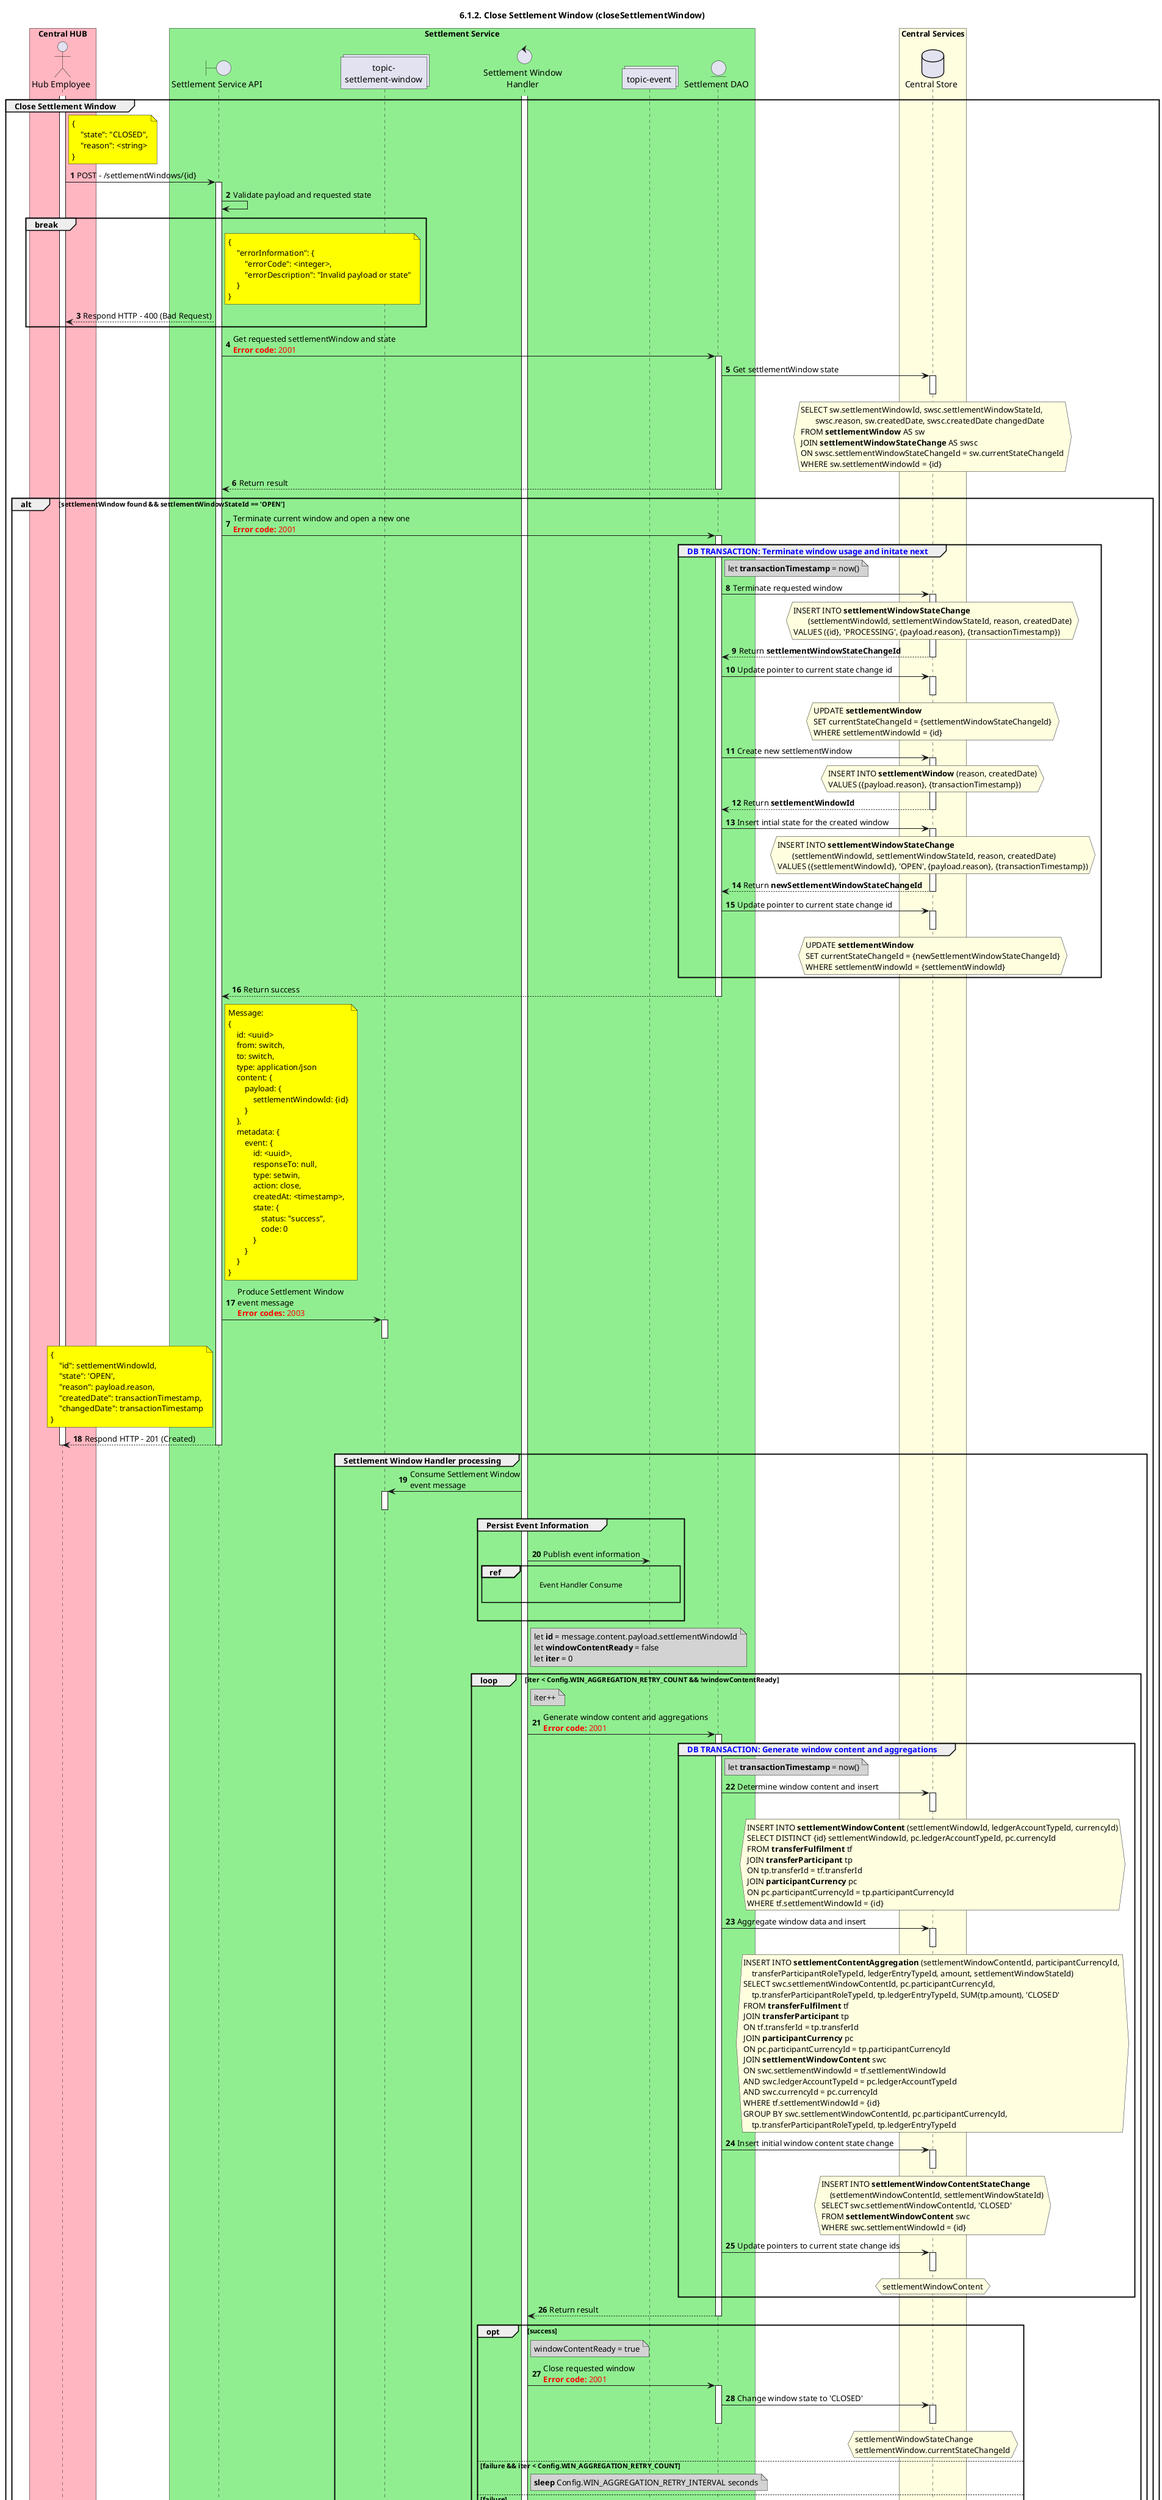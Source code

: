 /'*****
 License
 --------------
 Copyright © 2017 Bill & Melinda Gates Foundation
 The Mojaloop files are made available by the Bill & Melinda Gates Foundation under the Apache License, Version 2.0 (the "License") and you may not use these files except in compliance with the License. You may obtain a copy of the License at
 http://www.apache.org/licenses/LICENSE-2.0
 Unless required by applicable law or agreed to in writing, the Mojaloop files are distributed on an "AS IS" BASIS, WITHOUT WARRANTIES OR CONDITIONS OF ANY KIND, either express or implied. See the License for the specific language governing permissions and limitations under the License.
 Contributors
 --------------
 This is the official list of the Mojaloop project contributors for this file.
 Names of the original copyright holders (individuals or organizations)
 should be listed with a '*' in the first column. People who have
 contributed from an organization can be listed under the organization
 that actually holds the copyright for their contributions (see the
 Gates Foundation organization for an example). Those individuals should have
 their names indented and be marked with a '-'. Email address can be added
 optionally within square brackets <email>.
 * Gates Foundation
 - Name Surname <name.surname@gatesfoundation.com>

 * ModusBox
 - Georgi Georgiev <georgi.georgiev@modusbox.com>
 --------------
 ******'/

@startuml
' declate title
title 6.1.2. Close Settlement Window (closeSettlementWindow)

autonumber 

' declare actors
actor "Hub Employee" as OPERATOR
boundary "Settlement Service API" as SSAPI
collections "topic-\nsettlement-window" as TOPIC_SET_WIN
control "Settlement Window\nHandler" as SET_WIN_HANDLER
collections "topic-event" as TOPIC_EVENT
entity "Settlement DAO" as SETTLE_DAO
database "Central Store" as DB

box "Central HUB" #lightpink
    participant OPERATOR
end box

box "Settlement Service" #lightgreen
    participant SSAPI
    participant TOPIC_SET_WIN
    participant SET_WIN_HANDLER
    participant TOPIC_EVENT
    participant SETTLE_DAO
end box

box "Central Services" #lightyellow
    participant DB
end box

' start flow
group Close Settlement Window
    activate OPERATOR
    activate SET_WIN_HANDLER
    note right of OPERATOR #yellow
        {
            "state": "CLOSED",
            "reason": <string>
        }
    end note

    OPERATOR -> SSAPI: POST - /settlementWindows/{id}
    activate SSAPI
    SSAPI -> SSAPI: Validate payload and requested state
    break
        note right of SSAPI #yellow
            {
                "errorInformation": {
                    "errorCode": <integer>,
                    "errorDescription": "Invalid payload or state"
                }
            }
        end note
        OPERATOR <-- SSAPI: Respond HTTP - 400 (Bad Request)
    end
    SSAPI -> SETTLE_DAO: Get requested settlementWindow and state\n<color #FF0000><b>Error code:</b> 2001</color>
    activate SETTLE_DAO
    SETTLE_DAO -> DB: Get settlementWindow state
    activate DB
    hnote over DB #lightyellow
        SELECT sw.settlementWindowId, swsc.settlementWindowStateId, 
               swsc.reason, sw.createdDate, swsc.createdDate changedDate
        FROM **settlementWindow** AS sw
        JOIN **settlementWindowStateChange** AS swsc
        ON swsc.settlementWindowStateChangeId = sw.currentStateChangeId
        WHERE sw.settlementWindowId = {id}
    end hnote
    deactivate DB
    SETTLE_DAO --> SSAPI: Return result
    deactivate SETTLE_DAO

    alt settlementWindow found && settlementWindowStateId == 'OPEN'
        SSAPI -> SETTLE_DAO: Terminate current window and open a new one\n<color #FF0000><b>Error code:</b> 2001</color>
        activate SETTLE_DAO
        group <color #blue>DB TRANSACTION: Terminate window usage and initate next</color>
            note right of SETTLE_DAO #lightgray
                let **transactionTimestamp** = now()
            end note

            SETTLE_DAO -> DB: Terminate requested window
            activate DB
            hnote over DB #lightyellow
                INSERT INTO **settlementWindowStateChange**
                       (settlementWindowId, settlementWindowStateId, reason, createdDate)
                VALUES ({id}, 'PROCESSING', {payload.reason}, {transactionTimestamp})
            end hnote
            SETTLE_DAO <-- DB: Return **settlementWindowStateChangeId**
            deactivate DB

            SETTLE_DAO -> DB: Update pointer to current state change id
            activate DB
            hnote over DB #lightyellow
                UPDATE **settlementWindow**
                SET currentStateChangeId = {settlementWindowStateChangeId}
                WHERE settlementWindowId = {id}
            end hnote
            deactivate DB

            SETTLE_DAO -> DB: Create new settlementWindow
            activate DB
            hnote over DB #lightyellow
                INSERT INTO **settlementWindow** (reason, createdDate)
                VALUES ({payload.reason}, {transactionTimestamp})
            end note
            SETTLE_DAO <-- DB: Return **settlementWindowId**
            deactivate DB

            SETTLE_DAO -> DB: Insert intial state for the created window
            activate DB
            hnote over DB #lightyellow
                INSERT INTO **settlementWindowStateChange**
                       (settlementWindowId, settlementWindowStateId, reason, createdDate)
                VALUES ({settlementWindowId}, 'OPEN', {payload.reason}, {transactionTimestamp})
            end note
            SETTLE_DAO <-- DB: Return **newSettlementWindowStateChangeId**
            deactivate DB

            SETTLE_DAO -> DB: Update pointer to current state change id
            activate DB
            hnote over DB #lightyellow
                UPDATE **settlementWindow**
                SET currentStateChangeId = {newSettlementWindowStateChangeId}
                WHERE settlementWindowId = {settlementWindowId}
            end hnote
            deactivate DB
        end
        SSAPI <-- SETTLE_DAO: Return success
        deactivate SETTLE_DAO

        note right of SSAPI #yellow
            Message:
            {
                id: <uuid>
                from: switch,
                to: switch,
                type: application/json
                content: {
                    payload: {
                        settlementWindowId: {id}
                    }
                },
                metadata: {
                    event: {
                        id: <uuid>,
                        responseTo: null,
                        type: setwin,
                        action: close,
                        createdAt: <timestamp>,
                        state: {
                            status: "success",
                            code: 0
                        }
                    }
                }
            }
        end note
        SSAPI -> TOPIC_SET_WIN: Produce Settlement Window\nevent message\n<color #FF0000><b>Error codes:</b> 2003</color>
        activate TOPIC_SET_WIN
        deactivate TOPIC_SET_WIN
        
        note left of SSAPI #yellow
            {
                "id": settlementWindowId,
                "state": 'OPEN',
                "reason": payload.reason,
                "createdDate": transactionTimestamp,
                "changedDate": transactionTimestamp
            }
        end note
        OPERATOR <-- SSAPI: Respond HTTP - 201 (Created)
        deactivate SSAPI
        deactivate OPERATOR

        group Settlement Window Handler processing
            TOPIC_SET_WIN <- SET_WIN_HANDLER: Consume Settlement Window\nevent message
            activate TOPIC_SET_WIN
            deactivate TOPIC_SET_WIN
    
            group Persist Event Information
                |||
                SET_WIN_HANDLER -> TOPIC_EVENT: Publish event information
                ref over SET_WIN_HANDLER, TOPIC_EVENT:  Event Handler Consume\n
                |||
            end
            note right of SET_WIN_HANDLER #lightgray
                let **id** = message.content.payload.settlementWindowId
                let **windowContentReady** = false
                let **iter** = 0
            end note

            loop iter < Config.WIN_AGGREGATION_RETRY_COUNT && !windowContentReady
                note right of SET_WIN_HANDLER #lightgray
                    iter++
                end note

                SET_WIN_HANDLER -> SETTLE_DAO: Generate window content and aggregations\n<color #FF0000><b>Error code:</b> 2001</color>
                activate SETTLE_DAO
                group <color #blue>DB TRANSACTION: Generate window content and aggregations</color>
                    note right of SETTLE_DAO #lightgray
                        let **transactionTimestamp** = now()
                    end note

                    SETTLE_DAO -> DB: Determine window content and insert
                    activate DB
                    hnote over DB #lightyellow
                        INSERT INTO **settlementWindowContent** (settlementWindowId, ledgerAccountTypeId, currencyId)
                        SELECT DISTINCT {id} settlementWindowId, pc.ledgerAccountTypeId, pc.currencyId
                        FROM **transferFulfilment** tf
                        JOIN **transferParticipant** tp
                        ON tp.transferId = tf.transferId
                        JOIN **participantCurrency** pc
                        ON pc.participantCurrencyId = tp.participantCurrencyId
                        WHERE tf.settlementWindowId = {id}
                    end hnote
                    deactivate DB

                    SETTLE_DAO -> DB: Aggregate window data and insert
                    activate DB
                    hnote over DB #lightyellow
                        INSERT INTO **settlementContentAggregation** (settlementWindowContentId, participantCurrencyId, 
                            transferParticipantRoleTypeId, ledgerEntryTypeId, amount, settlementWindowStateId)
                        SELECT swc.settlementWindowContentId, pc.participantCurrencyId,
                            tp.transferParticipantRoleTypeId, tp.ledgerEntryTypeId, SUM(tp.amount), 'CLOSED'
                        FROM **transferFulfilment** tf
                        JOIN **transferParticipant** tp
                        ON tf.transferId = tp.transferId
                        JOIN **participantCurrency** pc
                        ON pc.participantCurrencyId = tp.participantCurrencyId
                        JOIN **settlementWindowContent** swc
                        ON swc.settlementWindowId = tf.settlementWindowId
                        AND swc.ledgerAccountTypeId = pc.ledgerAccountTypeId
                        AND swc.currencyId = pc.currencyId
                        WHERE tf.settlementWindowId = {id}
                        GROUP BY swc.settlementWindowContentId, pc.participantCurrencyId, 
                            tp.transferParticipantRoleTypeId, tp.ledgerEntryTypeId
                    end hnote
                    deactivate DB

                    SETTLE_DAO -> DB: Insert initial window content state change
                    activate DB
                    hnote over DB #lightyellow
                        INSERT INTO **settlementWindowContentStateChange**
                            (settlementWindowContentId, settlementWindowStateId)
                        SELECT swc.settlementWindowContentId, 'CLOSED'
                        FROM **settlementWindowContent** swc
                        WHERE swc.settlementWindowId = {id}
                    end hnote
                    deactivate DB

                    SETTLE_DAO -> DB: Update pointers to current state change ids
                    activate DB
                    hnote over DB #lightyellow
                        settlementWindowContent
                    end hnote
                    deactivate DB
                end
                SETTLE_DAO --> SET_WIN_HANDLER: Return result
                deactivate SETTLE_DAO

                opt success
                    note right of SET_WIN_HANDLER #lightgray
                        windowContentReady = true
                    end note
                    SET_WIN_HANDLER -> SETTLE_DAO: Close requested window\n<color #FF0000><b>Error code:</b> 2001</color>
                    activate SETTLE_DAO
                    SETTLE_DAO -> DB: Change window state to 'CLOSED'
                    activate DB
                    hnote over DB #lightyellow
                        settlementWindowStateChange
                        settlementWindow.currentStateChangeId
                    end hnote
                    deactivate DB
                    deactivate SETTLE_DAO
                else failure && iter < Config.WIN_AGGREGATION_RETRY_COUNT
                    note right of SET_WIN_HANDLER #lightgray
                        **sleep** Config.WIN_AGGREGATION_RETRY_INTERVAL seconds
                    end note
                else failure
                    SET_WIN_HANDLER -> SETTLE_DAO: Fail requested window\n<color #FF0000><b>Error code:</b> 2001</color>
                    activate SETTLE_DAO
                    SETTLE_DAO -> DB: Change window state to 'FAILED'
                    activate DB
                    hnote over DB #lightyellow
                        settlementWindowStateChange
                        settlementWindow.currentStateChangeId
                    end hnote
                    deactivate DB
                    deactivate SETTLE_DAO

                    SET_WIN_HANDLER ->> SET_WIN_HANDLER: Log ERROR event
                end
            end
        end
    else
        SSAPI ->> SSAPI: Log ERROR event
        activate SSAPI
        note left of SSAPI #yellow
            {
                "errorInformation": {
                    "errorCode": <integer>,
                    "errorDescription": "Client error description"
                }
            }
        end note
        OPERATOR <-- SSAPI: Respond HTTP - 4xx (Client error)
        deactivate SSAPI
        activate OPERATOR
    end
    deactivate OPERATOR
    deactivate SET_WIN_HANDLER
end
@enduml
